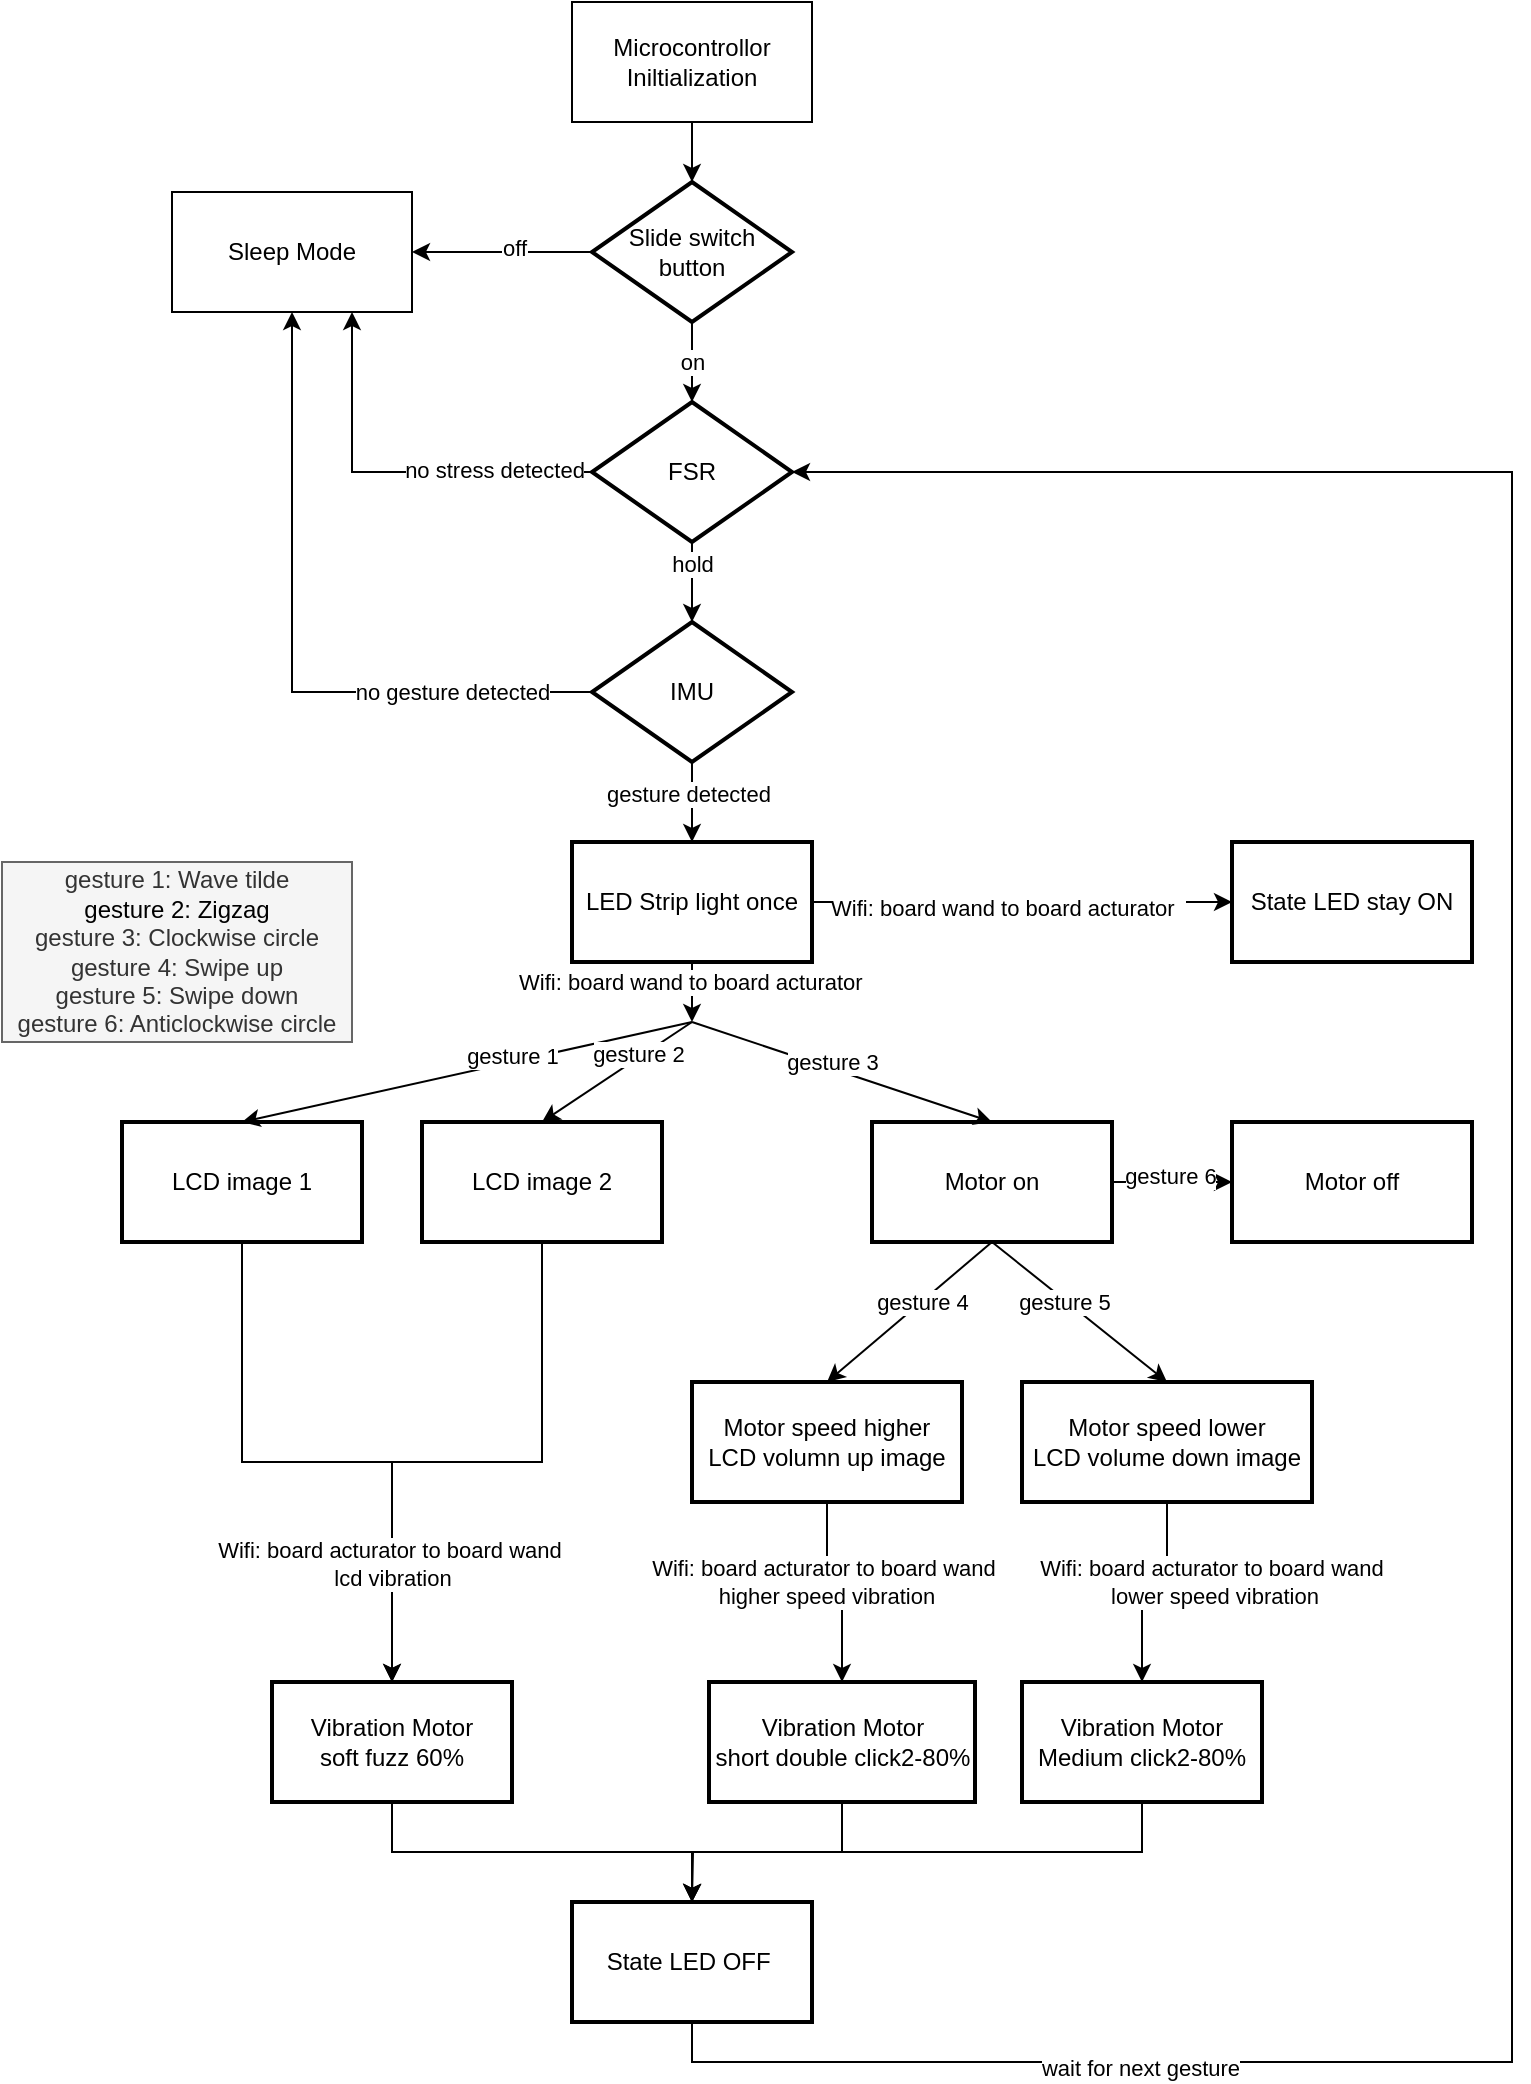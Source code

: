 <mxfile version="26.1.1">
  <diagram name="第 1 页" id="04hMknLMc1JlGAUFIqUX">
    <mxGraphModel dx="1413" dy="784" grid="1" gridSize="10" guides="1" tooltips="1" connect="1" arrows="1" fold="1" page="1" pageScale="1" pageWidth="827" pageHeight="1169" math="0" shadow="0">
      <root>
        <mxCell id="0" />
        <mxCell id="1" parent="0" />
        <mxCell id="GYgUfo7SqgVN0UKton_i-1" value="Microcontrollor Iniltialization" style="rounded=0;whiteSpace=wrap;html=1;" parent="1" vertex="1">
          <mxGeometry x="340" y="30" width="120" height="60" as="geometry" />
        </mxCell>
        <mxCell id="GYgUfo7SqgVN0UKton_i-5" value="" style="edgeStyle=orthogonalEdgeStyle;rounded=0;orthogonalLoop=1;jettySize=auto;html=1;entryX=0.5;entryY=0;entryDx=0;entryDy=0;entryPerimeter=0;" parent="1" source="GYgUfo7SqgVN0UKton_i-2" edge="1" target="GYgUfo7SqgVN0UKton_i-13">
          <mxGeometry relative="1" as="geometry">
            <mxPoint x="400" y="220" as="targetPoint" />
          </mxGeometry>
        </mxCell>
        <mxCell id="GYgUfo7SqgVN0UKton_i-6" value="on" style="edgeLabel;html=1;align=center;verticalAlign=middle;resizable=0;points=[];" parent="GYgUfo7SqgVN0UKton_i-5" vertex="1" connectable="0">
          <mxGeometry x="0.256" relative="1" as="geometry">
            <mxPoint y="-5" as="offset" />
          </mxGeometry>
        </mxCell>
        <mxCell id="GYgUfo7SqgVN0UKton_i-8" value="" style="edgeStyle=orthogonalEdgeStyle;rounded=0;orthogonalLoop=1;jettySize=auto;html=1;" parent="1" source="GYgUfo7SqgVN0UKton_i-2" edge="1">
          <mxGeometry relative="1" as="geometry">
            <mxPoint x="260" y="155" as="targetPoint" />
          </mxGeometry>
        </mxCell>
        <mxCell id="GYgUfo7SqgVN0UKton_i-10" value="off" style="edgeLabel;html=1;align=center;verticalAlign=middle;resizable=0;points=[];" parent="GYgUfo7SqgVN0UKton_i-8" vertex="1" connectable="0">
          <mxGeometry x="-0.103" y="-2" relative="1" as="geometry">
            <mxPoint x="1" as="offset" />
          </mxGeometry>
        </mxCell>
        <mxCell id="GYgUfo7SqgVN0UKton_i-2" value="Slide switch button" style="strokeWidth=2;html=1;shape=mxgraph.flowchart.decision;whiteSpace=wrap;" parent="1" vertex="1">
          <mxGeometry x="350" y="120" width="100" height="70" as="geometry" />
        </mxCell>
        <mxCell id="GYgUfo7SqgVN0UKton_i-3" style="edgeStyle=orthogonalEdgeStyle;rounded=0;orthogonalLoop=1;jettySize=auto;html=1;exitX=0.5;exitY=1;exitDx=0;exitDy=0;entryX=0.5;entryY=0;entryDx=0;entryDy=0;entryPerimeter=0;" parent="1" source="GYgUfo7SqgVN0UKton_i-1" target="GYgUfo7SqgVN0UKton_i-2" edge="1">
          <mxGeometry relative="1" as="geometry" />
        </mxCell>
        <mxCell id="GYgUfo7SqgVN0UKton_i-9" value="Sleep Mode" style="rounded=0;whiteSpace=wrap;html=1;" parent="1" vertex="1">
          <mxGeometry x="140" y="125" width="120" height="60" as="geometry" />
        </mxCell>
        <mxCell id="GYgUfo7SqgVN0UKton_i-16" value="" style="edgeStyle=orthogonalEdgeStyle;rounded=0;orthogonalLoop=1;jettySize=auto;html=1;entryX=0.5;entryY=0;entryDx=0;entryDy=0;entryPerimeter=0;" parent="1" source="GYgUfo7SqgVN0UKton_i-13" target="GYgUfo7SqgVN0UKton_i-18" edge="1">
          <mxGeometry relative="1" as="geometry">
            <mxPoint x="400" y="385" as="targetPoint" />
          </mxGeometry>
        </mxCell>
        <mxCell id="GYgUfo7SqgVN0UKton_i-17" value="hold" style="edgeLabel;html=1;align=center;verticalAlign=middle;resizable=0;points=[];" parent="GYgUfo7SqgVN0UKton_i-16" vertex="1" connectable="0">
          <mxGeometry x="-0.482" relative="1" as="geometry">
            <mxPoint as="offset" />
          </mxGeometry>
        </mxCell>
        <mxCell id="GYgUfo7SqgVN0UKton_i-23" style="edgeStyle=orthogonalEdgeStyle;rounded=0;orthogonalLoop=1;jettySize=auto;html=1;exitX=0;exitY=0.5;exitDx=0;exitDy=0;exitPerimeter=0;entryX=0.75;entryY=1;entryDx=0;entryDy=0;" parent="1" source="GYgUfo7SqgVN0UKton_i-13" target="GYgUfo7SqgVN0UKton_i-9" edge="1">
          <mxGeometry relative="1" as="geometry" />
        </mxCell>
        <mxCell id="GYgUfo7SqgVN0UKton_i-25" value="no stress detected" style="edgeLabel;html=1;align=center;verticalAlign=middle;resizable=0;points=[];" parent="GYgUfo7SqgVN0UKton_i-23" vertex="1" connectable="0">
          <mxGeometry x="-0.504" y="-1" relative="1" as="geometry">
            <mxPoint as="offset" />
          </mxGeometry>
        </mxCell>
        <mxCell id="GYgUfo7SqgVN0UKton_i-13" value="FSR" style="strokeWidth=2;html=1;shape=mxgraph.flowchart.decision;whiteSpace=wrap;" parent="1" vertex="1">
          <mxGeometry x="350" y="230" width="100" height="70" as="geometry" />
        </mxCell>
        <mxCell id="GYgUfo7SqgVN0UKton_i-21" value="" style="edgeStyle=orthogonalEdgeStyle;rounded=0;orthogonalLoop=1;jettySize=auto;html=1;" parent="1" source="GYgUfo7SqgVN0UKton_i-18" target="GYgUfo7SqgVN0UKton_i-20" edge="1">
          <mxGeometry relative="1" as="geometry" />
        </mxCell>
        <mxCell id="GYgUfo7SqgVN0UKton_i-22" value="gesture detected" style="edgeLabel;html=1;align=center;verticalAlign=middle;resizable=0;points=[];" parent="GYgUfo7SqgVN0UKton_i-21" vertex="1" connectable="0">
          <mxGeometry x="-0.224" y="-2" relative="1" as="geometry">
            <mxPoint as="offset" />
          </mxGeometry>
        </mxCell>
        <mxCell id="GYgUfo7SqgVN0UKton_i-24" style="edgeStyle=orthogonalEdgeStyle;rounded=0;orthogonalLoop=1;jettySize=auto;html=1;exitX=0;exitY=0.5;exitDx=0;exitDy=0;exitPerimeter=0;entryX=0.5;entryY=1;entryDx=0;entryDy=0;" parent="1" source="GYgUfo7SqgVN0UKton_i-18" target="GYgUfo7SqgVN0UKton_i-9" edge="1">
          <mxGeometry relative="1" as="geometry" />
        </mxCell>
        <mxCell id="GYgUfo7SqgVN0UKton_i-26" value="no gesture detected" style="edgeLabel;html=1;align=center;verticalAlign=middle;resizable=0;points=[];" parent="GYgUfo7SqgVN0UKton_i-24" vertex="1" connectable="0">
          <mxGeometry x="-0.585" relative="1" as="geometry">
            <mxPoint as="offset" />
          </mxGeometry>
        </mxCell>
        <mxCell id="GYgUfo7SqgVN0UKton_i-18" value="IMU" style="strokeWidth=2;html=1;shape=mxgraph.flowchart.decision;whiteSpace=wrap;" parent="1" vertex="1">
          <mxGeometry x="350" y="340" width="100" height="70" as="geometry" />
        </mxCell>
        <mxCell id="6ajZmVq5-ZLFAeQpOAEj-2" style="edgeStyle=orthogonalEdgeStyle;rounded=0;orthogonalLoop=1;jettySize=auto;html=1;exitX=1;exitY=0.5;exitDx=0;exitDy=0;entryX=0;entryY=0.5;entryDx=0;entryDy=0;" edge="1" parent="1" source="GYgUfo7SqgVN0UKton_i-20" target="6ajZmVq5-ZLFAeQpOAEj-1">
          <mxGeometry relative="1" as="geometry" />
        </mxCell>
        <mxCell id="6ajZmVq5-ZLFAeQpOAEj-3" value="Wifi: board wand&amp;nbsp;to board acturator&amp;nbsp;&amp;nbsp;" style="edgeLabel;html=1;align=center;verticalAlign=middle;resizable=0;points=[];" vertex="1" connectable="0" parent="6ajZmVq5-ZLFAeQpOAEj-2">
          <mxGeometry x="-0.067" y="-3" relative="1" as="geometry">
            <mxPoint as="offset" />
          </mxGeometry>
        </mxCell>
        <mxCell id="GYgUfo7SqgVN0UKton_i-20" value="LED Strip light once" style="whiteSpace=wrap;html=1;strokeWidth=2;" parent="1" vertex="1">
          <mxGeometry x="340" y="450" width="120" height="60" as="geometry" />
        </mxCell>
        <mxCell id="GYgUfo7SqgVN0UKton_i-55" style="edgeStyle=orthogonalEdgeStyle;rounded=0;orthogonalLoop=1;jettySize=auto;html=1;exitX=0.5;exitY=1;exitDx=0;exitDy=0;entryX=0.5;entryY=0;entryDx=0;entryDy=0;" parent="1" source="GYgUfo7SqgVN0UKton_i-27" target="GYgUfo7SqgVN0UKton_i-52" edge="1">
          <mxGeometry relative="1" as="geometry" />
        </mxCell>
        <mxCell id="GYgUfo7SqgVN0UKton_i-27" value="LCD image 1" style="whiteSpace=wrap;html=1;strokeWidth=2;" parent="1" vertex="1">
          <mxGeometry x="115" y="590" width="120" height="60" as="geometry" />
        </mxCell>
        <mxCell id="GYgUfo7SqgVN0UKton_i-66" style="edgeStyle=orthogonalEdgeStyle;rounded=0;orthogonalLoop=1;jettySize=auto;html=1;exitX=0.5;exitY=1;exitDx=0;exitDy=0;entryX=0.5;entryY=0;entryDx=0;entryDy=0;" parent="1" source="GYgUfo7SqgVN0UKton_i-30" target="GYgUfo7SqgVN0UKton_i-62" edge="1">
          <mxGeometry relative="1" as="geometry" />
        </mxCell>
        <mxCell id="GYgUfo7SqgVN0UKton_i-79" value="Wifi: board acturator to board wand&amp;nbsp;&lt;div&gt;higher speed vibration&lt;/div&gt;" style="edgeLabel;html=1;align=center;verticalAlign=middle;resizable=0;points=[];" parent="GYgUfo7SqgVN0UKton_i-66" vertex="1" connectable="0">
          <mxGeometry x="-0.048" y="1" relative="1" as="geometry">
            <mxPoint x="-2" y="-4" as="offset" />
          </mxGeometry>
        </mxCell>
        <mxCell id="GYgUfo7SqgVN0UKton_i-30" value="Motor speed higher&lt;div&gt;LCD volumn up image&lt;/div&gt;" style="whiteSpace=wrap;html=1;strokeWidth=2;" parent="1" vertex="1">
          <mxGeometry x="400" y="720" width="135" height="60" as="geometry" />
        </mxCell>
        <mxCell id="GYgUfo7SqgVN0UKton_i-67" style="edgeStyle=orthogonalEdgeStyle;rounded=0;orthogonalLoop=1;jettySize=auto;html=1;exitX=0.5;exitY=1;exitDx=0;exitDy=0;entryX=0.5;entryY=0;entryDx=0;entryDy=0;" parent="1" source="GYgUfo7SqgVN0UKton_i-45" target="GYgUfo7SqgVN0UKton_i-65" edge="1">
          <mxGeometry relative="1" as="geometry" />
        </mxCell>
        <mxCell id="GYgUfo7SqgVN0UKton_i-80" value="Wifi: board acturator to board wand&amp;nbsp;&lt;br&gt;&lt;div&gt;lower speed vibration&lt;/div&gt;" style="edgeLabel;html=1;align=center;verticalAlign=middle;resizable=0;points=[];" parent="GYgUfo7SqgVN0UKton_i-67" vertex="1" connectable="0">
          <mxGeometry x="-0.079" y="-5" relative="1" as="geometry">
            <mxPoint x="25" as="offset" />
          </mxGeometry>
        </mxCell>
        <mxCell id="GYgUfo7SqgVN0UKton_i-45" value="Motor speed lower&lt;div&gt;LCD volume down image&lt;/div&gt;" style="whiteSpace=wrap;html=1;strokeWidth=2;" parent="1" vertex="1">
          <mxGeometry x="565" y="720" width="145" height="60" as="geometry" />
        </mxCell>
        <mxCell id="GYgUfo7SqgVN0UKton_i-59" style="edgeStyle=orthogonalEdgeStyle;rounded=0;orthogonalLoop=1;jettySize=auto;html=1;exitX=0.5;exitY=1;exitDx=0;exitDy=0;entryX=0.5;entryY=0;entryDx=0;entryDy=0;" parent="1" source="GYgUfo7SqgVN0UKton_i-46" target="GYgUfo7SqgVN0UKton_i-52" edge="1">
          <mxGeometry relative="1" as="geometry" />
        </mxCell>
        <mxCell id="GYgUfo7SqgVN0UKton_i-78" value="Wifi: board acturator to board wand&amp;nbsp;&lt;div&gt;lcd vibration&lt;/div&gt;" style="edgeLabel;html=1;align=center;verticalAlign=middle;resizable=0;points=[];" parent="GYgUfo7SqgVN0UKton_i-59" vertex="1" connectable="0">
          <mxGeometry x="0.399" y="-5" relative="1" as="geometry">
            <mxPoint x="5" y="29" as="offset" />
          </mxGeometry>
        </mxCell>
        <mxCell id="GYgUfo7SqgVN0UKton_i-46" value="LCD image 2" style="whiteSpace=wrap;html=1;strokeWidth=2;" parent="1" vertex="1">
          <mxGeometry x="265" y="590" width="120" height="60" as="geometry" />
        </mxCell>
        <mxCell id="GYgUfo7SqgVN0UKton_i-47" value="" style="endArrow=classic;html=1;rounded=0;exitX=0.5;exitY=1;exitDx=0;exitDy=0;" parent="1" source="GYgUfo7SqgVN0UKton_i-20" edge="1">
          <mxGeometry width="50" height="50" relative="1" as="geometry">
            <mxPoint x="440" y="480" as="sourcePoint" />
            <mxPoint x="400" y="540" as="targetPoint" />
          </mxGeometry>
        </mxCell>
        <mxCell id="6ajZmVq5-ZLFAeQpOAEj-4" value="Wifi: board wand&amp;nbsp;to board acturator&amp;nbsp;&amp;nbsp;" style="edgeLabel;html=1;align=center;verticalAlign=middle;resizable=0;points=[];" vertex="1" connectable="0" parent="GYgUfo7SqgVN0UKton_i-47">
          <mxGeometry x="-0.378" y="2" relative="1" as="geometry">
            <mxPoint as="offset" />
          </mxGeometry>
        </mxCell>
        <mxCell id="GYgUfo7SqgVN0UKton_i-48" value="" style="endArrow=classic;html=1;rounded=0;entryX=0.5;entryY=0;entryDx=0;entryDy=0;" parent="1" target="GYgUfo7SqgVN0UKton_i-27" edge="1">
          <mxGeometry width="50" height="50" relative="1" as="geometry">
            <mxPoint x="400" y="540" as="sourcePoint" />
            <mxPoint x="490" y="430" as="targetPoint" />
          </mxGeometry>
        </mxCell>
        <mxCell id="GYgUfo7SqgVN0UKton_i-74" value="gesture 1" style="edgeLabel;html=1;align=center;verticalAlign=middle;resizable=0;points=[];" parent="GYgUfo7SqgVN0UKton_i-48" vertex="1" connectable="0">
          <mxGeometry x="-0.208" y="-3" relative="1" as="geometry">
            <mxPoint as="offset" />
          </mxGeometry>
        </mxCell>
        <mxCell id="GYgUfo7SqgVN0UKton_i-49" value="" style="endArrow=classic;html=1;rounded=0;entryX=0.5;entryY=0;entryDx=0;entryDy=0;" parent="1" target="GYgUfo7SqgVN0UKton_i-46" edge="1">
          <mxGeometry width="50" height="50" relative="1" as="geometry">
            <mxPoint x="400" y="540" as="sourcePoint" />
            <mxPoint x="490" y="430" as="targetPoint" />
          </mxGeometry>
        </mxCell>
        <mxCell id="GYgUfo7SqgVN0UKton_i-75" value="gesture 2" style="edgeLabel;html=1;align=center;verticalAlign=middle;resizable=0;points=[];" parent="GYgUfo7SqgVN0UKton_i-49" vertex="1" connectable="0">
          <mxGeometry x="-0.311" y="-2" relative="1" as="geometry">
            <mxPoint as="offset" />
          </mxGeometry>
        </mxCell>
        <mxCell id="GYgUfo7SqgVN0UKton_i-50" value="" style="endArrow=classic;html=1;rounded=0;entryX=0.5;entryY=0;entryDx=0;entryDy=0;exitX=0.5;exitY=1;exitDx=0;exitDy=0;" parent="1" source="GYgUfo7SqgVN0UKton_i-82" target="GYgUfo7SqgVN0UKton_i-30" edge="1">
          <mxGeometry width="50" height="50" relative="1" as="geometry">
            <mxPoint x="400" y="540" as="sourcePoint" />
            <mxPoint x="490" y="430" as="targetPoint" />
          </mxGeometry>
        </mxCell>
        <mxCell id="GYgUfo7SqgVN0UKton_i-76" value="gesture 4" style="edgeLabel;html=1;align=center;verticalAlign=middle;resizable=0;points=[];" parent="GYgUfo7SqgVN0UKton_i-50" vertex="1" connectable="0">
          <mxGeometry x="-0.151" relative="1" as="geometry">
            <mxPoint as="offset" />
          </mxGeometry>
        </mxCell>
        <mxCell id="GYgUfo7SqgVN0UKton_i-51" value="" style="endArrow=classic;html=1;rounded=0;entryX=0.5;entryY=0;entryDx=0;entryDy=0;exitX=0.5;exitY=1;exitDx=0;exitDy=0;" parent="1" source="GYgUfo7SqgVN0UKton_i-82" target="GYgUfo7SqgVN0UKton_i-45" edge="1">
          <mxGeometry width="50" height="50" relative="1" as="geometry">
            <mxPoint x="400" y="540" as="sourcePoint" />
            <mxPoint x="490" y="430" as="targetPoint" />
          </mxGeometry>
        </mxCell>
        <mxCell id="GYgUfo7SqgVN0UKton_i-77" value="gesture 5" style="edgeLabel;html=1;align=center;verticalAlign=middle;resizable=0;points=[];" parent="GYgUfo7SqgVN0UKton_i-51" vertex="1" connectable="0">
          <mxGeometry x="-0.171" y="-1" relative="1" as="geometry">
            <mxPoint as="offset" />
          </mxGeometry>
        </mxCell>
        <mxCell id="GYgUfo7SqgVN0UKton_i-69" style="edgeStyle=orthogonalEdgeStyle;rounded=0;orthogonalLoop=1;jettySize=auto;html=1;exitX=0.5;exitY=1;exitDx=0;exitDy=0;entryX=0.5;entryY=0;entryDx=0;entryDy=0;" parent="1" source="GYgUfo7SqgVN0UKton_i-52" target="GYgUfo7SqgVN0UKton_i-68" edge="1">
          <mxGeometry relative="1" as="geometry" />
        </mxCell>
        <mxCell id="GYgUfo7SqgVN0UKton_i-52" value="Vibration Motor&lt;div&gt;soft fuzz 60%&lt;/div&gt;" style="whiteSpace=wrap;html=1;strokeWidth=2;" parent="1" vertex="1">
          <mxGeometry x="190" y="870" width="120" height="60" as="geometry" />
        </mxCell>
        <mxCell id="GYgUfo7SqgVN0UKton_i-70" style="edgeStyle=orthogonalEdgeStyle;rounded=0;orthogonalLoop=1;jettySize=auto;html=1;exitX=0.5;exitY=1;exitDx=0;exitDy=0;" parent="1" source="GYgUfo7SqgVN0UKton_i-62" edge="1">
          <mxGeometry relative="1" as="geometry">
            <mxPoint x="400" y="980" as="targetPoint" />
          </mxGeometry>
        </mxCell>
        <mxCell id="GYgUfo7SqgVN0UKton_i-62" value="Vibration Motor&lt;div&gt;short double click2-80%&lt;/div&gt;" style="whiteSpace=wrap;html=1;strokeWidth=2;" parent="1" vertex="1">
          <mxGeometry x="408.5" y="870" width="133" height="60" as="geometry" />
        </mxCell>
        <mxCell id="GYgUfo7SqgVN0UKton_i-71" style="edgeStyle=orthogonalEdgeStyle;rounded=0;orthogonalLoop=1;jettySize=auto;html=1;exitX=0.5;exitY=1;exitDx=0;exitDy=0;entryX=0.5;entryY=0;entryDx=0;entryDy=0;" parent="1" source="GYgUfo7SqgVN0UKton_i-65" target="GYgUfo7SqgVN0UKton_i-68" edge="1">
          <mxGeometry relative="1" as="geometry" />
        </mxCell>
        <mxCell id="GYgUfo7SqgVN0UKton_i-65" value="Vibration Motor&lt;div&gt;Medium click2-80%&lt;/div&gt;" style="whiteSpace=wrap;html=1;strokeWidth=2;" parent="1" vertex="1">
          <mxGeometry x="565" y="870" width="120" height="60" as="geometry" />
        </mxCell>
        <mxCell id="GYgUfo7SqgVN0UKton_i-68" value="&lt;div&gt;State LED OFF&amp;nbsp;&lt;/div&gt;" style="whiteSpace=wrap;html=1;strokeWidth=2;" parent="1" vertex="1">
          <mxGeometry x="340" y="980" width="120" height="60" as="geometry" />
        </mxCell>
        <mxCell id="GYgUfo7SqgVN0UKton_i-72" style="edgeStyle=orthogonalEdgeStyle;rounded=0;orthogonalLoop=1;jettySize=auto;html=1;exitX=0.5;exitY=1;exitDx=0;exitDy=0;entryX=1;entryY=0.5;entryDx=0;entryDy=0;entryPerimeter=0;" parent="1" source="GYgUfo7SqgVN0UKton_i-68" target="GYgUfo7SqgVN0UKton_i-13" edge="1">
          <mxGeometry relative="1" as="geometry">
            <Array as="points">
              <mxPoint x="400" y="1060" />
              <mxPoint x="810" y="1060" />
              <mxPoint x="810" y="265" />
            </Array>
          </mxGeometry>
        </mxCell>
        <mxCell id="GYgUfo7SqgVN0UKton_i-73" value="wait for next gesture" style="edgeLabel;html=1;align=center;verticalAlign=middle;resizable=0;points=[];" parent="GYgUfo7SqgVN0UKton_i-72" vertex="1" connectable="0">
          <mxGeometry x="-0.692" y="-3" relative="1" as="geometry">
            <mxPoint as="offset" />
          </mxGeometry>
        </mxCell>
        <mxCell id="GYgUfo7SqgVN0UKton_i-81" value="gesture 1: Wave tilde&lt;div&gt;&lt;div&gt;&lt;span style=&quot;background-color: transparent; color: light-dark(rgb(0, 0, 0), rgb(255, 255, 255));&quot;&gt;gesture 2: Zigzag&lt;/span&gt;&lt;/div&gt;&lt;div&gt;gesture 3: Clockwise circle&lt;/div&gt;&lt;div&gt;gesture 4: Swipe up&lt;/div&gt;&lt;div&gt;gesture 5: Swipe down&lt;/div&gt;&lt;div&gt;gesture 6: Anticlockwise circle&lt;/div&gt;&lt;/div&gt;" style="text;html=1;align=center;verticalAlign=middle;whiteSpace=wrap;rounded=0;fillColor=#f5f5f5;fontColor=#333333;strokeColor=#666666;" parent="1" vertex="1">
          <mxGeometry x="55" y="460" width="175" height="90" as="geometry" />
        </mxCell>
        <mxCell id="GYgUfo7SqgVN0UKton_i-89" style="edgeStyle=orthogonalEdgeStyle;rounded=0;orthogonalLoop=1;jettySize=auto;html=1;exitX=1;exitY=0.5;exitDx=0;exitDy=0;entryX=0;entryY=0.5;entryDx=0;entryDy=0;" parent="1" source="GYgUfo7SqgVN0UKton_i-82" target="GYgUfo7SqgVN0UKton_i-85" edge="1">
          <mxGeometry relative="1" as="geometry" />
        </mxCell>
        <mxCell id="GYgUfo7SqgVN0UKton_i-90" value="gesture 6" style="edgeLabel;html=1;align=center;verticalAlign=middle;resizable=0;points=[];" parent="GYgUfo7SqgVN0UKton_i-89" vertex="1" connectable="0">
          <mxGeometry x="-0.043" y="3" relative="1" as="geometry">
            <mxPoint as="offset" />
          </mxGeometry>
        </mxCell>
        <mxCell id="GYgUfo7SqgVN0UKton_i-82" value="Motor on" style="whiteSpace=wrap;html=1;strokeWidth=2;" parent="1" vertex="1">
          <mxGeometry x="490" y="590" width="120" height="60" as="geometry" />
        </mxCell>
        <mxCell id="GYgUfo7SqgVN0UKton_i-83" value="" style="endArrow=classic;html=1;rounded=0;entryX=0.5;entryY=0;entryDx=0;entryDy=0;" parent="1" target="GYgUfo7SqgVN0UKton_i-82" edge="1">
          <mxGeometry width="50" height="50" relative="1" as="geometry">
            <mxPoint x="400" y="540" as="sourcePoint" />
            <mxPoint x="410" y="570" as="targetPoint" />
          </mxGeometry>
        </mxCell>
        <mxCell id="GYgUfo7SqgVN0UKton_i-84" value="gesture 3" style="edgeLabel;html=1;align=center;verticalAlign=middle;resizable=0;points=[];" parent="GYgUfo7SqgVN0UKton_i-83" vertex="1" connectable="0">
          <mxGeometry x="0.076" y="-2" relative="1" as="geometry">
            <mxPoint x="-10" y="-9" as="offset" />
          </mxGeometry>
        </mxCell>
        <mxCell id="GYgUfo7SqgVN0UKton_i-85" value="Motor off" style="whiteSpace=wrap;html=1;strokeWidth=2;" parent="1" vertex="1">
          <mxGeometry x="670" y="590" width="120" height="60" as="geometry" />
        </mxCell>
        <mxCell id="6ajZmVq5-ZLFAeQpOAEj-1" value="State LED stay ON" style="rounded=0;whiteSpace=wrap;html=1;strokeWidth=2;" vertex="1" parent="1">
          <mxGeometry x="670" y="450" width="120" height="60" as="geometry" />
        </mxCell>
      </root>
    </mxGraphModel>
  </diagram>
</mxfile>
